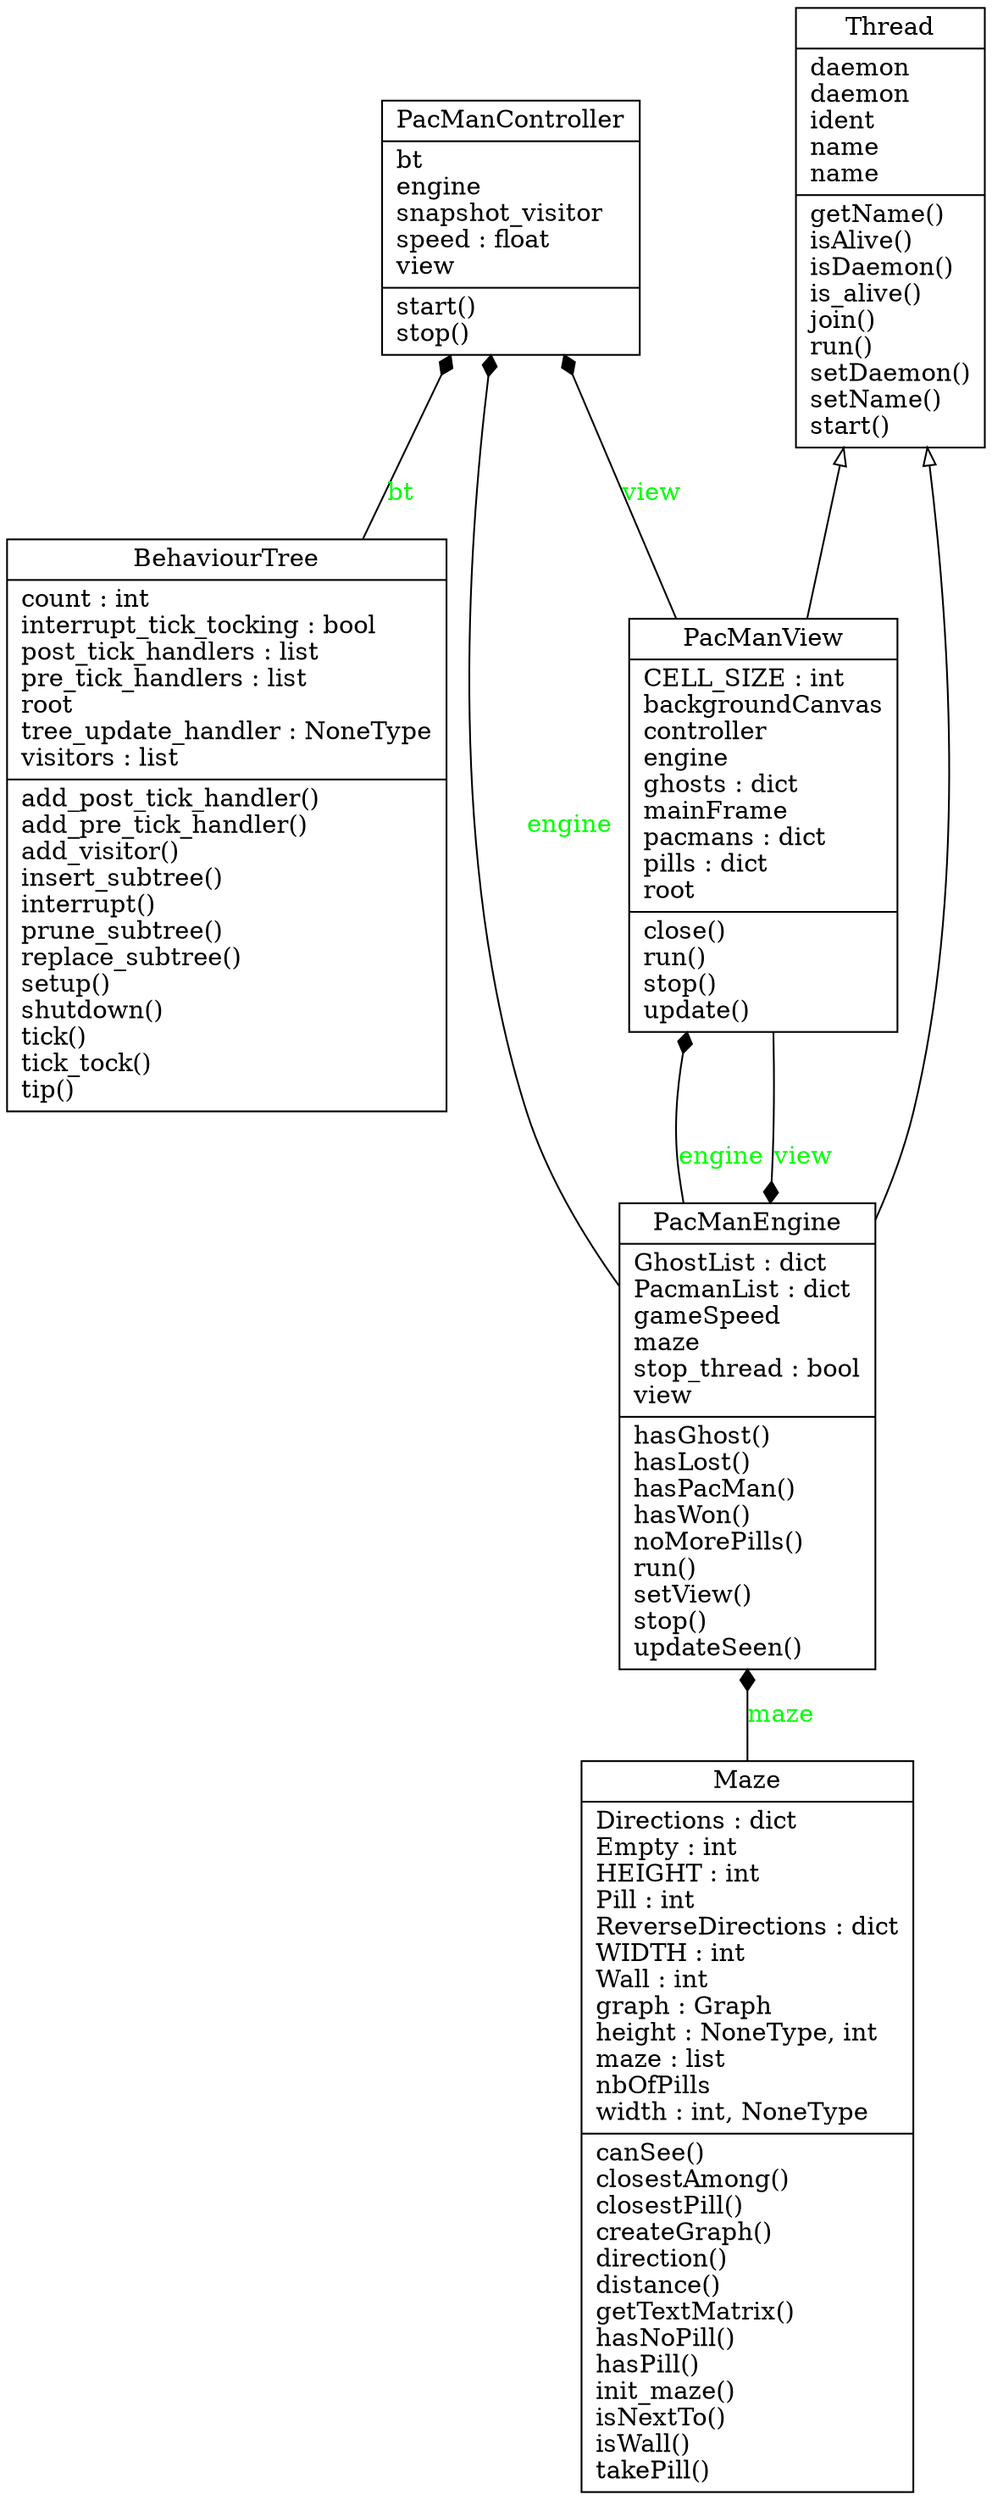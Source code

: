 digraph "classes" {
charset="utf-8"
rankdir=BT
"0" [label="{BehaviourTree|count : int\linterrupt_tick_tocking : bool\lpost_tick_handlers : list\lpre_tick_handlers : list\lroot\ltree_update_handler : NoneType\lvisitors : list\l|add_post_tick_handler()\ladd_pre_tick_handler()\ladd_visitor()\linsert_subtree()\linterrupt()\lprune_subtree()\lreplace_subtree()\lsetup()\lshutdown()\ltick()\ltick_tock()\ltip()\l}", shape="record"];
"4" [label="{Maze|Directions : dict\lEmpty : int\lHEIGHT : int\lPill : int\lReverseDirections : dict\lWIDTH : int\lWall : int\lgraph : Graph\lheight : NoneType, int\lmaze : list\lnbOfPills\lwidth : int, NoneType\l|canSee()\lclosestAmong()\lclosestPill()\lcreateGraph()\ldirection()\ldistance()\lgetTextMatrix()\lhasNoPill()\lhasPill()\linit_maze()\lisNextTo()\lisWall()\ltakePill()\l}", shape="record"];
"6" [label="{PacManController|bt\lengine\lsnapshot_visitor\lspeed : float\lview\l|start()\lstop()\l}", shape="record"];
"7" [label="{PacManEngine|GhostList : dict\lPacmanList : dict\lgameSpeed\lmaze\lstop_thread : bool\lview\l|hasGhost()\lhasLost()\lhasPacMan()\lhasWon()\lnoMorePills()\lrun()\lsetView()\lstop()\lupdateSeen()\l}", shape="record"];
"8" [label="{PacManView|CELL_SIZE : int\lbackgroundCanvas\lcontroller\lengine\lghosts : dict\lmainFrame\lpacmans : dict\lpills : dict\lroot\l|close()\lrun()\lstop()\lupdate()\l}", shape="record"];
"11" [label="{Thread|daemon\ldaemon\lident\lname\lname\l|getName()\lisAlive()\lisDaemon()\lis_alive()\ljoin()\lrun()\lsetDaemon()\lsetName()\lstart()\l}", shape="record"];
"7" -> "11" [arrowhead="empty", arrowtail="none"];
"8" -> "11" [arrowhead="empty", arrowtail="none"];
"0" -> "6" [arrowhead="diamond", arrowtail="none", fontcolor="green", label="bt", style="solid"];
"4" -> "7" [arrowhead="diamond", arrowtail="none", fontcolor="green", label="maze", style="solid"];
"7" -> "6" [arrowhead="diamond", arrowtail="none", fontcolor="green", label="engine", style="solid"];
"8" -> "6" [arrowhead="diamond", arrowtail="none", fontcolor="green", label="view", style="solid"];
"8" -> "7" [arrowhead="diamond", arrowtail="none", fontcolor="green", label="view", style="solid"];
"7" -> "8" [arrowhead="diamond", arrowtail="none", fontcolor="green", label="engine", style="solid"];

}
